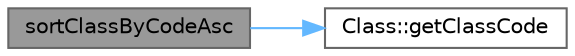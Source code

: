 digraph "sortClassByCodeAsc"
{
 // LATEX_PDF_SIZE
  bgcolor="transparent";
  edge [fontname=Helvetica,fontsize=10,labelfontname=Helvetica,labelfontsize=10];
  node [fontname=Helvetica,fontsize=10,shape=box,height=0.2,width=0.4];
  rankdir="LR";
  Node1 [label="sortClassByCodeAsc",height=0.2,width=0.4,color="gray40", fillcolor="grey60", style="filled", fontcolor="black",tooltip=" "];
  Node1 -> Node2 [color="steelblue1",style="solid"];
  Node2 [label="Class::getClassCode",height=0.2,width=0.4,color="grey40", fillcolor="white", style="filled",URL="$class_class.html#aa68718414a5cad02b1afdba4ad450971",tooltip=" "];
}
